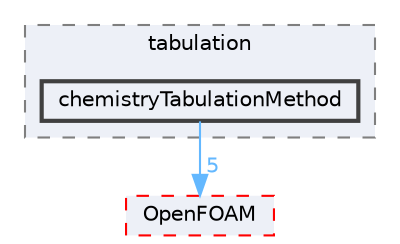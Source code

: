 digraph "src/thermophysicalModels/chemistryModel/chemistryModel/TDACChemistryModel/tabulation/chemistryTabulationMethod"
{
 // LATEX_PDF_SIZE
  bgcolor="transparent";
  edge [fontname=Helvetica,fontsize=10,labelfontname=Helvetica,labelfontsize=10];
  node [fontname=Helvetica,fontsize=10,shape=box,height=0.2,width=0.4];
  compound=true
  subgraph clusterdir_b6cfa599ddfe42ecff66d1b23c7b28f8 {
    graph [ bgcolor="#edf0f7", pencolor="grey50", label="tabulation", fontname=Helvetica,fontsize=10 style="filled,dashed", URL="dir_b6cfa599ddfe42ecff66d1b23c7b28f8.html",tooltip=""]
  dir_bf98506b282e535966757a8028cb98ab [label="chemistryTabulationMethod", fillcolor="#edf0f7", color="grey25", style="filled,bold", URL="dir_bf98506b282e535966757a8028cb98ab.html",tooltip=""];
  }
  dir_c5473ff19b20e6ec4dfe5c310b3778a8 [label="OpenFOAM", fillcolor="#edf0f7", color="red", style="filled,dashed", URL="dir_c5473ff19b20e6ec4dfe5c310b3778a8.html",tooltip=""];
  dir_bf98506b282e535966757a8028cb98ab->dir_c5473ff19b20e6ec4dfe5c310b3778a8 [headlabel="5", labeldistance=1.5 headhref="dir_000476_002695.html" href="dir_000476_002695.html" color="steelblue1" fontcolor="steelblue1"];
}
